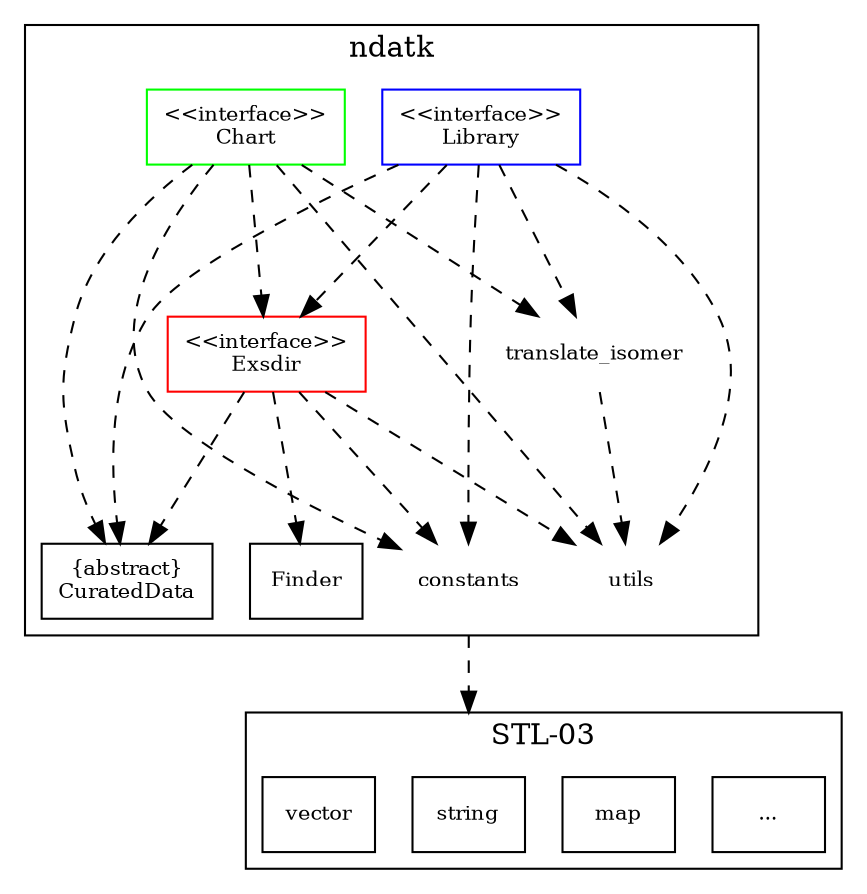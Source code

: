 digraph Package {
        /* label="ndatk Package Diagram"; */
        center=1;
        ratio=fill
        node[fontsize=10];
        compound=true;
        edge[style=dashed, minlen=2];

        subgraph cluster0 {
                 label="ndatk";
                 Chart[label="\<\<interface\>\>\nChart",shape=box,color=green];
                 Library[label="\<\<interface\>\>\nLibrary",shape=box,color=blue];
                 Exsdir[label="\<\<interface\>\>\nExsdir",shape=box,color=red];
                 CuratedData[label="{abstract}\nCuratedData",shape=box];
                 Finder[shape=box];
                 constants[shape=plaintext];
                 utils[shape=plaintext];
                 translate_isomer[shape=plaintext];
                 Library -> translate_isomer;
                 Library -> constants;
                 Library -> utils;
                 Library -> CuratedData;
                 Library -> Exsdir;

                 Chart -> translate_isomer;
                 Chart -> constants;
                 Chart -> utils;
                 Chart -> CuratedData;
                 Chart -> Exsdir;
   
                 Exsdir -> constants;
                 Exsdir -> utils;
                 Exsdir -> CuratedData;
                 Exsdir -> Finder;
        
                 translate_isomer -> utils;
        }

        subgraph cluster1 {
                 label="STL-03";
                 algorithm[label="...",shape=box];
                 map[shape=box];
                 string[shape=box];
                 vector[shape=box];

        }
        constants -> string[ltail=cluster0,lhead=cluster1];
}
